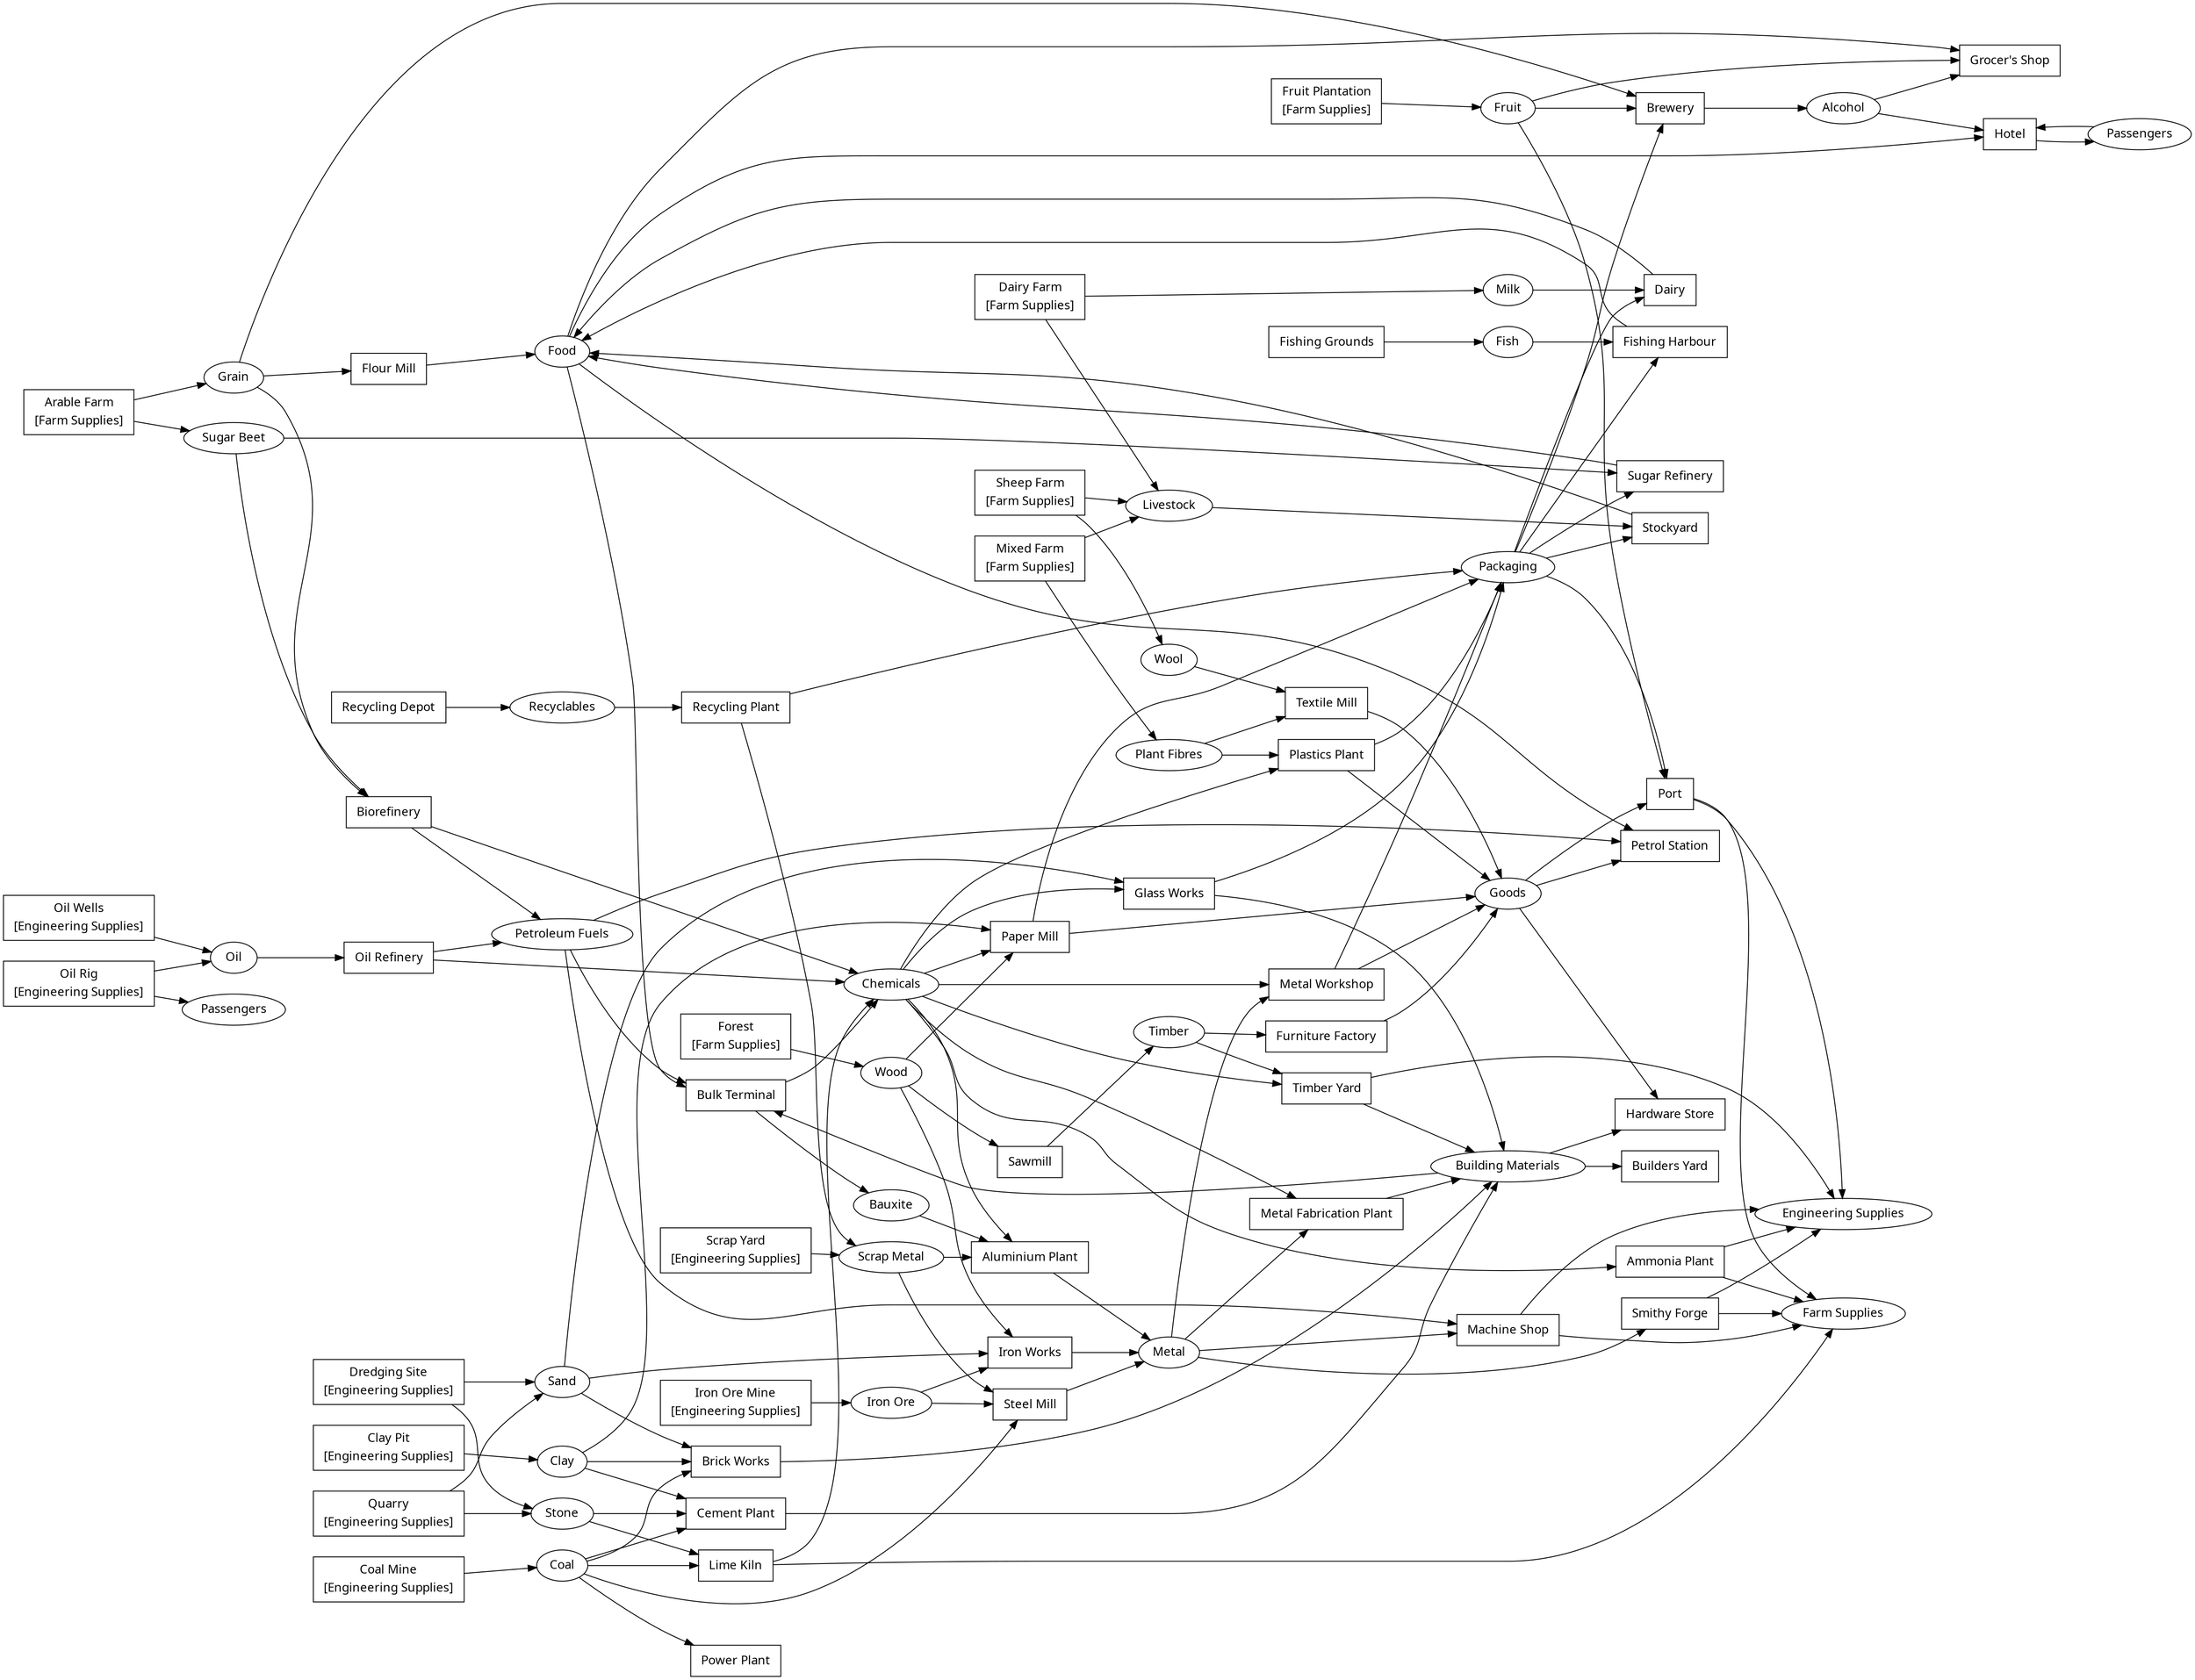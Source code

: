 digraph extreme {
	graph [fname="docs/html/extreme.dot",
		fontname="sans-serif",
		nodesep=0.33,
		rankdir=LR,
		ranksep=0.44,
		stylesheet="static/css/cargoflow_styles.css",
		tooltip=Extreme
	];
	C_alcohol	 [fontname="sans-serif",
		href="cargos.html#alcohol",
		id=alcohol,
		label=Alcohol,
		shape=ellipse,
		target=_top];
	I_food_market	 [fontname="sans-serif",
		href="industries.html#food_market",
		id=food_market,
		label=<
            <table border="0" cellborder="0">
                <tr><td>Grocer's Shop</td></tr>
                
                    
                
                    
                
                    
                
            </table>
        >,
		shape=box,
		target=_top,
		tooltip="Grocer's Shop"];
	C_alcohol -> I_food_market	 [tooltip="Alcohol -> Grocer's Shop",
		weight=3];
	I_hotel	 [fontname="sans-serif",
		href="industries.html#hotel",
		id=hotel,
		label=<
            <table border="0" cellborder="0">
                <tr><td>Hotel</td></tr>
                
                    
                
                    
                
                    
                
            </table>
        >,
		shape=box,
		target=_top,
		tooltip=Hotel];
	C_alcohol -> I_hotel	 [tooltip="Alcohol -> Hotel",
		weight=3];
	C_bauxite	 [fontname="sans-serif",
		href="cargos.html#bauxite",
		id=bauxite,
		label=Bauxite,
		shape=ellipse,
		target=_top];
	I_aluminium_plant	 [fontname="sans-serif",
		href="industries.html#aluminium_plant",
		id=aluminium_plant,
		label=<
            <table border="0" cellborder="0">
                <tr><td>Aluminium Plant</td></tr>
                
                    
                
                    
                
                    
                
            </table>
        >,
		shape=box,
		target=_top,
		tooltip="Aluminium Plant"];
	C_bauxite -> I_aluminium_plant	 [tooltip="Bauxite -> Aluminium Plant",
		weight=3];
	C_building_materials	 [fontname="sans-serif",
		href="cargos.html#building_materials",
		id=building_materials,
		label="Building Materials",
		shape=ellipse,
		target=_top];
	I_builders_yard	 [fontname="sans-serif",
		href="industries.html#builders_yard",
		id=builders_yard,
		label=<
            <table border="0" cellborder="0">
                <tr><td>Builders Yard</td></tr>
                
                    
                
            </table>
        >,
		shape=box,
		target=_top,
		tooltip="Builders Yard"];
	C_building_materials -> I_builders_yard	 [tooltip="Building Materials -> Builders Yard",
		weight=1];
	I_bulk_terminal	 [fontname="sans-serif",
		href="industries.html#bulk_terminal",
		id=bulk_terminal,
		label=<
            <table border="0" cellborder="0">
                <tr><td>Bulk Terminal</td></tr>
                
                    
                
                    
                
                    
                
            </table>
        >,
		shape=box,
		target=_top,
		tooltip="Bulk Terminal"];
	C_building_materials -> I_bulk_terminal	 [tooltip="Building Materials -> Bulk Terminal",
		weight=3];
	I_hardware_store	 [fontname="sans-serif",
		href="industries.html#hardware_store",
		id=hardware_store,
		label=<
            <table border="0" cellborder="0">
                <tr><td>Hardware Store</td></tr>
                
                    
                
                    
                
            </table>
        >,
		shape=box,
		target=_top,
		tooltip="Hardware Store"];
	C_building_materials -> I_hardware_store	 [tooltip="Building Materials -> Hardware Store",
		weight=2];
	C_chemicals	 [fontname="sans-serif",
		href="cargos.html#chemicals",
		id=chemicals,
		label=Chemicals,
		shape=ellipse,
		target=_top];
	C_chemicals -> I_aluminium_plant	 [tooltip="Chemicals -> Aluminium Plant",
		weight=3];
	I_ammonia_plant	 [fontname="sans-serif",
		href="industries.html#ammonia_plant",
		id=ammonia_plant,
		label=<
            <table border="0" cellborder="0">
                <tr><td>Ammonia Plant</td></tr>
                
                    
                
            </table>
        >,
		shape=box,
		target=_top,
		tooltip="Ammonia Plant"];
	C_chemicals -> I_ammonia_plant	 [tooltip="Chemicals -> Ammonia Plant",
		weight=1];
	I_glass_works	 [fontname="sans-serif",
		href="industries.html#glass_works",
		id=glass_works,
		label=<
            <table border="0" cellborder="0">
                <tr><td>Glass Works</td></tr>
                
                    
                
                    
                
            </table>
        >,
		shape=box,
		target=_top,
		tooltip="Glass Works"];
	C_chemicals -> I_glass_works	 [tooltip="Chemicals -> Glass Works",
		weight=2];
	I_metal_fabrication_plant	 [fontname="sans-serif",
		href="industries.html#metal_fabrication_plant",
		id=metal_fabrication_plant,
		label=<
            <table border="0" cellborder="0">
                <tr><td>Metal Fabrication Plant</td></tr>
                
                    
                
                    
                
            </table>
        >,
		shape=box,
		target=_top,
		tooltip="Metal Fabrication Plant"];
	C_chemicals -> I_metal_fabrication_plant	 [tooltip="Chemicals -> Metal Fabrication Plant",
		weight=2];
	I_metal_workshop	 [fontname="sans-serif",
		href="industries.html#metal_workshop",
		id=metal_workshop,
		label=<
            <table border="0" cellborder="0">
                <tr><td>Metal Workshop</td></tr>
                
                    
                
                    
                
            </table>
        >,
		shape=box,
		target=_top,
		tooltip="Metal Workshop"];
	C_chemicals -> I_metal_workshop	 [tooltip="Chemicals -> Metal Workshop",
		weight=2];
	I_paper_mill	 [fontname="sans-serif",
		href="industries.html#paper_mill",
		id=paper_mill,
		label=<
            <table border="0" cellborder="0">
                <tr><td>Paper Mill</td></tr>
                
                    
                
                    
                
                    
                
            </table>
        >,
		shape=box,
		target=_top,
		tooltip="Paper Mill"];
	C_chemicals -> I_paper_mill	 [tooltip="Chemicals -> Paper Mill",
		weight=3];
	I_plastics_plant	 [fontname="sans-serif",
		href="industries.html#plastics_plant",
		id=plastics_plant,
		label=<
            <table border="0" cellborder="0">
                <tr><td>Plastics Plant</td></tr>
                
                    
                
                    
                
            </table>
        >,
		shape=box,
		target=_top,
		tooltip="Plastics Plant"];
	C_chemicals -> I_plastics_plant	 [tooltip="Chemicals -> Plastics Plant",
		weight=2];
	I_lumber_yard	 [fontname="sans-serif",
		href="industries.html#lumber_yard",
		id=lumber_yard,
		label=<
            <table border="0" cellborder="0">
                <tr><td>Timber Yard</td></tr>
                
                    
                
                    
                
            </table>
        >,
		shape=box,
		target=_top,
		tooltip="Timber Yard"];
	C_chemicals -> I_lumber_yard	 [tooltip="Chemicals -> Timber Yard",
		weight=2];
	C_clay	 [fontname="sans-serif",
		href="cargos.html#clay",
		id=clay,
		label=Clay,
		shape=ellipse,
		target=_top];
	I_brick_works	 [fontname="sans-serif",
		href="industries.html#brick_works",
		id=brick_works,
		label=<
            <table border="0" cellborder="0">
                <tr><td>Brick Works</td></tr>
                
                    
                
                    
                
                    
                
            </table>
        >,
		shape=box,
		target=_top,
		tooltip="Brick Works"];
	C_clay -> I_brick_works	 [tooltip="Clay -> Brick Works",
		weight=3];
	I_cement_plant	 [fontname="sans-serif",
		href="industries.html#cement_plant",
		id=cement_plant,
		label=<
            <table border="0" cellborder="0">
                <tr><td>Cement Plant</td></tr>
                
                    
                
                    
                
                    
                
            </table>
        >,
		shape=box,
		target=_top,
		tooltip="Cement Plant"];
	C_clay -> I_cement_plant	 [tooltip="Clay -> Cement Plant",
		weight=3];
	C_clay -> I_paper_mill	 [tooltip="Clay -> Paper Mill",
		weight=3];
	C_coal	 [fontname="sans-serif",
		href="cargos.html#coal",
		id=coal,
		label=Coal,
		shape=ellipse,
		target=_top];
	C_coal -> I_brick_works	 [tooltip="Coal -> Brick Works",
		weight=3];
	C_coal -> I_cement_plant	 [tooltip="Coal -> Cement Plant",
		weight=3];
	I_lime_kiln	 [fontname="sans-serif",
		href="industries.html#lime_kiln",
		id=lime_kiln,
		label=<
            <table border="0" cellborder="0">
                <tr><td>Lime Kiln</td></tr>
                
                    
                
                    
                
            </table>
        >,
		shape=box,
		target=_top,
		tooltip="Lime Kiln"];
	C_coal -> I_lime_kiln	 [tooltip="Coal -> Lime Kiln",
		weight=2];
	I_power_plant	 [fontname="sans-serif",
		href="industries.html#power_plant",
		id=power_plant,
		label=<
            <table border="0" cellborder="0">
                <tr><td>Power Plant</td></tr>
                
                    
                
            </table>
        >,
		shape=box,
		target=_top,
		tooltip="Power Plant"];
	C_coal -> I_power_plant	 [tooltip="Coal -> Power Plant",
		weight=1];
	I_blast_furnace	 [fontname="sans-serif",
		href="industries.html#blast_furnace",
		id=blast_furnace,
		label=<
            <table border="0" cellborder="0">
                <tr><td>Steel Mill</td></tr>
                
                    
                
                    
                
                    
                
            </table>
        >,
		shape=box,
		target=_top,
		tooltip="Steel Mill"];
	C_coal -> I_blast_furnace	 [tooltip="Coal -> Steel Mill",
		weight=3];
	C_engineering_supplies	 [fontname="sans-serif",
		href="cargos.html#engineering_supplies",
		id=engineering_supplies,
		label="Engineering Supplies",
		shape=ellipse,
		target=_top];
	C_farm_supplies	 [fontname="sans-serif",
		href="cargos.html#farm_supplies",
		id=farm_supplies,
		label="Farm Supplies",
		shape=ellipse,
		target=_top];
	C_fish	 [fontname="sans-serif",
		href="cargos.html#fish",
		id=fish,
		label=Fish,
		shape=ellipse,
		target=_top];
	I_fishing_harbour	 [fontname="sans-serif",
		href="industries.html#fishing_harbour",
		id=fishing_harbour,
		label=<
            <table border="0" cellborder="0">
                <tr><td>Fishing Harbour</td></tr>
                
                    
                
                    
                
            </table>
        >,
		shape=box,
		target=_top,
		tooltip="Fishing Harbour"];
	C_fish -> I_fishing_harbour	 [tooltip="Fish -> Fishing Harbour",
		weight=2];
	C_food	 [fontname="sans-serif",
		href="cargos.html#food",
		id=food,
		label=Food,
		shape=ellipse,
		target=_top];
	C_food -> I_bulk_terminal	 [tooltip="Food -> Bulk Terminal",
		weight=3];
	C_food -> I_food_market	 [tooltip="Food -> Grocer's Shop",
		weight=3];
	C_food -> I_hotel	 [tooltip="Food -> Hotel",
		weight=3];
	I_petrol_pump	 [fontname="sans-serif",
		href="industries.html#petrol_pump",
		id=petrol_pump,
		label=<
            <table border="0" cellborder="0">
                <tr><td>Petrol Station</td></tr>
                
                    
                
                    
                
                    
                
            </table>
        >,
		shape=box,
		target=_top,
		tooltip="Petrol Station"];
	C_food -> I_petrol_pump	 [tooltip="Food -> Petrol Station",
		weight=3];
	C_fruits	 [fontname="sans-serif",
		href="cargos.html#fruits",
		id=fruits,
		label=Fruit,
		shape=ellipse,
		target=_top];
	I_brewery	 [fontname="sans-serif",
		href="industries.html#brewery",
		id=brewery,
		label=<
            <table border="0" cellborder="0">
                <tr><td>Brewery</td></tr>
                
                    
                
                    
                
                    
                
            </table>
        >,
		shape=box,
		target=_top,
		tooltip=Brewery];
	C_fruits -> I_brewery	 [tooltip="Fruit -> Brewery",
		weight=3];
	C_fruits -> I_food_market	 [tooltip="Fruit -> Grocer's Shop",
		weight=3];
	I_port	 [fontname="sans-serif",
		href="industries.html#port",
		id=port,
		label=<
            <table border="0" cellborder="0">
                <tr><td>Port</td></tr>
                
                    
                
                    
                
                    
                
            </table>
        >,
		shape=box,
		target=_top,
		tooltip=Port];
	C_fruits -> I_port	 [tooltip="Fruit -> Port",
		weight=3];
	C_goods	 [fontname="sans-serif",
		href="cargos.html#goods",
		id=goods,
		label=Goods,
		shape=ellipse,
		target=_top];
	C_goods -> I_hardware_store	 [tooltip="Goods -> Hardware Store",
		weight=2];
	C_goods -> I_petrol_pump	 [tooltip="Goods -> Petrol Station",
		weight=3];
	C_goods -> I_port	 [tooltip="Goods -> Port",
		weight=3];
	C_grain	 [fontname="sans-serif",
		href="cargos.html#grain",
		id=grain,
		label=Grain,
		shape=ellipse,
		target=_top];
	I_biorefinery	 [fontname="sans-serif",
		href="industries.html#biorefinery",
		id=biorefinery,
		label=<
            <table border="0" cellborder="0">
                <tr><td>Biorefinery</td></tr>
                
                    
                
                    
                
            </table>
        >,
		shape=box,
		target=_top,
		tooltip=Biorefinery];
	C_grain -> I_biorefinery	 [tooltip="Grain -> Biorefinery",
		weight=2];
	C_grain -> I_brewery	 [tooltip="Grain -> Brewery",
		weight=3];
	I_flour_mill	 [fontname="sans-serif",
		href="industries.html#flour_mill",
		id=flour_mill,
		label=<
            <table border="0" cellborder="0">
                <tr><td>Flour Mill</td></tr>
                
                    
                
            </table>
        >,
		shape=box,
		target=_top,
		tooltip="Flour Mill"];
	C_grain -> I_flour_mill	 [tooltip="Grain -> Flour Mill",
		weight=1];
	C_iron_ore	 [fontname="sans-serif",
		href="cargos.html#iron_ore",
		id=iron_ore,
		label="Iron Ore",
		shape=ellipse,
		target=_top];
	I_iron_works	 [fontname="sans-serif",
		href="industries.html#iron_works",
		id=iron_works,
		label=<
            <table border="0" cellborder="0">
                <tr><td>Iron Works</td></tr>
                
                    
                
                    
                
                    
                
            </table>
        >,
		shape=box,
		target=_top,
		tooltip="Iron Works"];
	C_iron_ore -> I_iron_works	 [tooltip="Iron Ore -> Iron Works",
		weight=3];
	C_iron_ore -> I_blast_furnace	 [tooltip="Iron Ore -> Steel Mill",
		weight=3];
	C_livestock	 [fontname="sans-serif",
		href="cargos.html#livestock",
		id=livestock,
		label=Livestock,
		shape=ellipse,
		target=_top];
	I_stockyard	 [fontname="sans-serif",
		href="industries.html#stockyard",
		id=stockyard,
		label=<
            <table border="0" cellborder="0">
                <tr><td>Stockyard</td></tr>
                
                    
                
                    
                
            </table>
        >,
		shape=box,
		target=_top,
		tooltip=Stockyard];
	C_livestock -> I_stockyard	 [tooltip="Livestock -> Stockyard",
		weight=2];
	C_metal	 [fontname="sans-serif",
		href="cargos.html#metal",
		id=metal,
		label=Metal,
		shape=ellipse,
		target=_top];
	I_machine_shop	 [fontname="sans-serif",
		href="industries.html#machine_shop",
		id=machine_shop,
		label=<
            <table border="0" cellborder="0">
                <tr><td>Machine Shop</td></tr>
                
                    
                
                    
                
            </table>
        >,
		shape=box,
		target=_top,
		tooltip="Machine Shop"];
	C_metal -> I_machine_shop	 [tooltip="Metal -> Machine Shop",
		weight=2];
	C_metal -> I_metal_fabrication_plant	 [tooltip="Metal -> Metal Fabrication Plant",
		weight=2];
	C_metal -> I_metal_workshop	 [tooltip="Metal -> Metal Workshop",
		weight=2];
	I_smithy_forge	 [fontname="sans-serif",
		href="industries.html#smithy_forge",
		id=smithy_forge,
		label=<
            <table border="0" cellborder="0">
                <tr><td>Smithy Forge</td></tr>
                
                    
                
            </table>
        >,
		shape=box,
		target=_top,
		tooltip="Smithy Forge"];
	C_metal -> I_smithy_forge	 [tooltip="Metal -> Smithy Forge",
		weight=1];
	C_milk	 [fontname="sans-serif",
		href="cargos.html#milk",
		id=milk,
		label=Milk,
		shape=ellipse,
		target=_top];
	I_dairy	 [fontname="sans-serif",
		href="industries.html#dairy",
		id=dairy,
		label=<
            <table border="0" cellborder="0">
                <tr><td>Dairy</td></tr>
                
                    
                
                    
                
            </table>
        >,
		shape=box,
		target=_top,
		tooltip=Dairy];
	C_milk -> I_dairy	 [tooltip="Milk -> Dairy",
		weight=2];
	C_oil	 [fontname="sans-serif",
		href="cargos.html#oil",
		id=oil,
		label=Oil,
		shape=ellipse,
		target=_top];
	I_oil_refinery	 [fontname="sans-serif",
		href="industries.html#oil_refinery",
		id=oil_refinery,
		label=<
            <table border="0" cellborder="0">
                <tr><td>Oil Refinery</td></tr>
                
                    
                
            </table>
        >,
		shape=box,
		target=_top,
		tooltip="Oil Refinery"];
	C_oil -> I_oil_refinery	 [tooltip="Oil -> Oil Refinery",
		weight=1];
	C_packaging	 [fontname="sans-serif",
		href="cargos.html#packaging",
		id=packaging,
		label=Packaging,
		shape=ellipse,
		target=_top];
	C_packaging -> I_brewery	 [tooltip="Packaging -> Brewery",
		weight=3];
	C_packaging -> I_dairy	 [tooltip="Packaging -> Dairy",
		weight=2];
	C_packaging -> I_fishing_harbour	 [tooltip="Packaging -> Fishing Harbour",
		weight=2];
	C_packaging -> I_port	 [tooltip="Packaging -> Port",
		weight=3];
	C_packaging -> I_stockyard	 [tooltip="Packaging -> Stockyard",
		weight=2];
	I_sugar_refinery	 [fontname="sans-serif",
		href="industries.html#sugar_refinery",
		id=sugar_refinery,
		label=<
            <table border="0" cellborder="0">
                <tr><td>Sugar Refinery</td></tr>
                
                    
                
                    
                
            </table>
        >,
		shape=box,
		target=_top,
		tooltip="Sugar Refinery"];
	C_packaging -> I_sugar_refinery	 [tooltip="Packaging -> Sugar Refinery",
		weight=2];
	C_petrol	 [fontname="sans-serif",
		href="cargos.html#petrol",
		id=petrol,
		label="Petroleum Fuels",
		shape=ellipse,
		target=_top];
	C_petrol -> I_bulk_terminal	 [tooltip="Petroleum Fuels -> Bulk Terminal",
		weight=3];
	C_petrol -> I_machine_shop	 [tooltip="Petroleum Fuels -> Machine Shop",
		weight=2];
	C_petrol -> I_petrol_pump	 [tooltip="Petroleum Fuels -> Petrol Station",
		weight=3];
	C_plant_fibres	 [fontname="sans-serif",
		href="cargos.html#plant_fibres",
		id=plant_fibres,
		label="Plant Fibres",
		shape=ellipse,
		target=_top];
	C_plant_fibres -> I_plastics_plant	 [tooltip="Plant Fibres -> Plastics Plant",
		weight=2];
	I_textile_mill	 [fontname="sans-serif",
		href="industries.html#textile_mill",
		id=textile_mill,
		label=<
            <table border="0" cellborder="0">
                <tr><td>Textile Mill</td></tr>
                
                    
                
                    
                
            </table>
        >,
		shape=box,
		target=_top,
		tooltip="Textile Mill"];
	C_plant_fibres -> I_textile_mill	 [tooltip="Plant Fibres -> Textile Mill",
		weight=2];
	C_recyclables	 [fontname="sans-serif",
		href="cargos.html#recyclables",
		id=recyclables,
		label=Recyclables,
		shape=ellipse,
		target=_top];
	I_recycling_plant	 [fontname="sans-serif",
		href="industries.html#recycling_plant",
		id=recycling_plant,
		label=<
            <table border="0" cellborder="0">
                <tr><td>Recycling Plant</td></tr>
                
                    
                
            </table>
        >,
		shape=box,
		target=_top,
		tooltip="Recycling Plant"];
	C_recyclables -> I_recycling_plant	 [tooltip="Recyclables -> Recycling Plant",
		weight=1];
	C_sand	 [fontname="sans-serif",
		href="cargos.html#sand",
		id=sand,
		label=Sand,
		shape=ellipse,
		target=_top];
	C_sand -> I_brick_works	 [tooltip="Sand -> Brick Works",
		weight=3];
	C_sand -> I_glass_works	 [tooltip="Sand -> Glass Works",
		weight=2];
	C_sand -> I_iron_works	 [tooltip="Sand -> Iron Works",
		weight=3];
	C_scrap_metal	 [fontname="sans-serif",
		href="cargos.html#scrap_metal",
		id=scrap_metal,
		label="Scrap Metal",
		shape=ellipse,
		target=_top];
	C_scrap_metal -> I_aluminium_plant	 [tooltip="Scrap Metal -> Aluminium Plant",
		weight=3];
	C_scrap_metal -> I_blast_furnace	 [tooltip="Scrap Metal -> Steel Mill",
		weight=3];
	C_stone	 [fontname="sans-serif",
		href="cargos.html#stone",
		id=stone,
		label=Stone,
		shape=ellipse,
		target=_top];
	C_stone -> I_cement_plant	 [tooltip="Stone -> Cement Plant",
		weight=3];
	C_stone -> I_lime_kiln	 [tooltip="Stone -> Lime Kiln",
		weight=2];
	C_sugar_beet	 [fontname="sans-serif",
		href="cargos.html#sugar_beet",
		id=sugar_beet,
		label="Sugar Beet",
		shape=ellipse,
		target=_top];
	C_sugar_beet -> I_biorefinery	 [tooltip="Sugar Beet -> Biorefinery",
		weight=2];
	C_sugar_beet -> I_sugar_refinery	 [tooltip="Sugar Beet -> Sugar Refinery",
		weight=2];
	C_lumber	 [fontname="sans-serif",
		href="cargos.html#lumber",
		id=lumber,
		label=Timber,
		shape=ellipse,
		target=_top];
	I_furniture_factory	 [fontname="sans-serif",
		href="industries.html#furniture_factory",
		id=furniture_factory,
		label=<
            <table border="0" cellborder="0">
                <tr><td>Furniture Factory</td></tr>
                
                    
                
            </table>
        >,
		shape=box,
		target=_top,
		tooltip="Furniture Factory"];
	C_lumber -> I_furniture_factory	 [tooltip="Timber -> Furniture Factory",
		weight=1];
	C_lumber -> I_lumber_yard	 [tooltip="Timber -> Timber Yard",
		weight=2];
	C_wood	 [fontname="sans-serif",
		href="cargos.html#wood",
		id=wood,
		label=Wood,
		shape=ellipse,
		target=_top];
	C_wood -> I_iron_works	 [tooltip="Wood -> Iron Works",
		weight=3];
	C_wood -> I_paper_mill	 [tooltip="Wood -> Paper Mill",
		weight=3];
	I_sawmill	 [fontname="sans-serif",
		href="industries.html#sawmill",
		id=sawmill,
		label=<
            <table border="0" cellborder="0">
                <tr><td>Sawmill</td></tr>
                
                    
                
            </table>
        >,
		shape=box,
		target=_top,
		tooltip=Sawmill];
	C_wood -> I_sawmill	 [tooltip="Wood -> Sawmill",
		weight=1];
	C_wool	 [fontname="sans-serif",
		href="cargos.html#wool",
		id=wool,
		label=Wool,
		shape=ellipse,
		target=_top];
	C_wool -> I_textile_mill	 [tooltip="Wool -> Textile Mill",
		weight=2];
	I_aluminium_plant -> C_metal	 [tooltip="Aluminium Plant -> Metal",
		weight=1];
	I_ammonia_plant -> C_engineering_supplies	 [tooltip="Ammonia Plant -> Engineering Supplies",
		weight=2];
	I_ammonia_plant -> C_farm_supplies	 [tooltip="Ammonia Plant -> Farm Supplies",
		weight=2];
	I_arable_farm	 [fontname="sans-serif",
		href="industries.html#arable_farm",
		id=arable_farm,
		label=<
            <table border="0" cellborder="0">
                <tr><td>Arable Farm</td></tr>
                
                    
                        <tr><td>[Farm Supplies]</td></tr>
                    
                
            </table>
        >,
		shape=box,
		target=_top,
		tooltip="Arable Farm"];
	I_arable_farm -> C_grain	 [tooltip="Arable Farm -> Grain",
		weight=2];
	I_arable_farm -> C_sugar_beet	 [tooltip="Arable Farm -> Sugar Beet",
		weight=2];
	I_biorefinery -> C_chemicals	 [tooltip="Biorefinery -> Chemicals",
		weight=2];
	I_biorefinery -> C_petrol	 [tooltip="Biorefinery -> Petroleum Fuels",
		weight=2];
	I_brewery -> C_alcohol	 [tooltip="Brewery -> Alcohol",
		weight=1];
	I_brick_works -> C_building_materials	 [tooltip="Brick Works -> Building Materials",
		weight=1];
	I_bulk_terminal -> C_bauxite	 [tooltip="Bulk Terminal -> Bauxite",
		weight=2];
	I_bulk_terminal -> C_chemicals	 [tooltip="Bulk Terminal -> Chemicals",
		weight=2];
	I_cement_plant -> C_building_materials	 [tooltip="Cement Plant -> Building Materials",
		weight=1];
	I_clay_pit	 [fontname="sans-serif",
		href="industries.html#clay_pit",
		id=clay_pit,
		label=<
            <table border="0" cellborder="0">
                <tr><td>Clay Pit</td></tr>
                
                    
                        <tr><td>[Engineering Supplies]</td></tr>
                    
                
            </table>
        >,
		shape=box,
		target=_top,
		tooltip="Clay Pit"];
	I_clay_pit -> C_clay	 [tooltip="Clay Pit -> Clay",
		weight=1];
	I_coal_mine	 [fontname="sans-serif",
		href="industries.html#coal_mine",
		id=coal_mine,
		label=<
            <table border="0" cellborder="0">
                <tr><td>Coal Mine</td></tr>
                
                    
                        <tr><td>[Engineering Supplies]</td></tr>
                    
                
            </table>
        >,
		shape=box,
		target=_top,
		tooltip="Coal Mine"];
	I_coal_mine -> C_coal	 [tooltip="Coal Mine -> Coal",
		weight=1];
	I_dairy -> C_food	 [tooltip="Dairy -> Food",
		weight=1];
	I_dairy_farm	 [fontname="sans-serif",
		href="industries.html#dairy_farm",
		id=dairy_farm,
		label=<
            <table border="0" cellborder="0">
                <tr><td>Dairy Farm</td></tr>
                
                    
                        <tr><td>[Farm Supplies]</td></tr>
                    
                
            </table>
        >,
		shape=box,
		target=_top,
		tooltip="Dairy Farm"];
	I_dairy_farm -> C_livestock	 [tooltip="Dairy Farm -> Livestock",
		weight=2];
	I_dairy_farm -> C_milk	 [tooltip="Dairy Farm -> Milk",
		weight=2];
	I_dredging_site	 [fontname="sans-serif",
		href="industries.html#dredging_site",
		id=dredging_site,
		label=<
            <table border="0" cellborder="0">
                <tr><td>Dredging Site</td></tr>
                
                    
                        <tr><td>[Engineering Supplies]</td></tr>
                    
                
            </table>
        >,
		shape=box,
		target=_top,
		tooltip="Dredging Site"];
	I_dredging_site -> C_sand	 [tooltip="Dredging Site -> Sand",
		weight=2];
	I_dredging_site -> C_stone	 [tooltip="Dredging Site -> Stone",
		weight=2];
	I_fishing_grounds	 [fontname="sans-serif",
		href="industries.html#fishing_grounds",
		id=fishing_grounds,
		label=<
            <table border="0" cellborder="0">
                <tr><td>Fishing Grounds</td></tr>
                
            </table>
        >,
		shape=box,
		target=_top,
		tooltip="Fishing Grounds"];
	I_fishing_grounds -> C_fish	 [tooltip="Fishing Grounds -> Fish",
		weight=1];
	I_fishing_harbour -> C_food	 [tooltip="Fishing Harbour -> Food",
		weight=1];
	I_flour_mill -> C_food	 [tooltip="Flour Mill -> Food",
		weight=1];
	I_forest	 [fontname="sans-serif",
		href="industries.html#forest",
		id=forest,
		label=<
            <table border="0" cellborder="0">
                <tr><td>Forest</td></tr>
                
                    
                        <tr><td>[Farm Supplies]</td></tr>
                    
                
            </table>
        >,
		shape=box,
		target=_top,
		tooltip=Forest];
	I_forest -> C_wood	 [tooltip="Forest -> Wood",
		weight=1];
	I_fruit_plantation	 [fontname="sans-serif",
		href="industries.html#fruit_plantation",
		id=fruit_plantation,
		label=<
            <table border="0" cellborder="0">
                <tr><td>Fruit Plantation</td></tr>
                
                    
                        <tr><td>[Farm Supplies]</td></tr>
                    
                
            </table>
        >,
		shape=box,
		target=_top,
		tooltip="Fruit Plantation"];
	I_fruit_plantation -> C_fruits	 [tooltip="Fruit Plantation -> Fruit",
		weight=1];
	I_furniture_factory -> C_goods	 [tooltip="Furniture Factory -> Goods",
		weight=1];
	I_glass_works -> C_building_materials	 [tooltip="Glass Works -> Building Materials",
		weight=2];
	I_glass_works -> C_packaging	 [tooltip="Glass Works -> Packaging",
		weight=2];
	CI_hotel_passengers	 [fontname="sans-serif",
		href="cargos.html#passengers",
		id=passengers,
		label=Passengers,
		shape=ellipse,
		target=_top];
	I_hotel -> CI_hotel_passengers	 [tooltip="Hotel -> Passengers"];
	CI_hotel_passengers -> I_hotel	 [tooltip="Passengers -> Hotel"];
	I_iron_ore_mine	 [fontname="sans-serif",
		href="industries.html#iron_ore_mine",
		id=iron_ore_mine,
		label=<
            <table border="0" cellborder="0">
                <tr><td>Iron Ore Mine</td></tr>
                
                    
                        <tr><td>[Engineering Supplies]</td></tr>
                    
                
            </table>
        >,
		shape=box,
		target=_top,
		tooltip="Iron Ore Mine"];
	I_iron_ore_mine -> C_iron_ore	 [tooltip="Iron Ore Mine -> Iron Ore",
		weight=1];
	I_iron_works -> C_metal	 [tooltip="Iron Works -> Metal",
		weight=1];
	I_lime_kiln -> C_chemicals	 [tooltip="Lime Kiln -> Chemicals",
		weight=2];
	I_lime_kiln -> C_farm_supplies	 [tooltip="Lime Kiln -> Farm Supplies",
		weight=2];
	I_machine_shop -> C_engineering_supplies	 [tooltip="Machine Shop -> Engineering Supplies",
		weight=2];
	I_machine_shop -> C_farm_supplies	 [tooltip="Machine Shop -> Farm Supplies",
		weight=2];
	I_metal_fabrication_plant -> C_building_materials	 [tooltip="Metal Fabrication Plant -> Building Materials",
		weight=1];
	I_metal_workshop -> C_goods	 [tooltip="Metal Workshop -> Goods",
		weight=2];
	I_metal_workshop -> C_packaging	 [tooltip="Metal Workshop -> Packaging",
		weight=2];
	I_mixed_farm	 [fontname="sans-serif",
		href="industries.html#mixed_farm",
		id=mixed_farm,
		label=<
            <table border="0" cellborder="0">
                <tr><td>Mixed Farm</td></tr>
                
                    
                        <tr><td>[Farm Supplies]</td></tr>
                    
                
            </table>
        >,
		shape=box,
		target=_top,
		tooltip="Mixed Farm"];
	I_mixed_farm -> C_livestock	 [tooltip="Mixed Farm -> Livestock",
		weight=2];
	I_mixed_farm -> C_plant_fibres	 [tooltip="Mixed Farm -> Plant Fibres",
		weight=2];
	I_oil_refinery -> C_chemicals	 [tooltip="Oil Refinery -> Chemicals",
		weight=2];
	I_oil_refinery -> C_petrol	 [tooltip="Oil Refinery -> Petroleum Fuels",
		weight=2];
	I_oil_rig	 [fontname="sans-serif",
		href="industries.html#oil_rig",
		id=oil_rig,
		label=<
            <table border="0" cellborder="0">
                <tr><td>Oil Rig</td></tr>
                
                    
                        <tr><td>[Engineering Supplies]</td></tr>
                    
                
            </table>
        >,
		shape=box,
		target=_top,
		tooltip="Oil Rig"];
	I_oil_rig -> C_oil	 [tooltip="Oil Rig -> Oil",
		weight=2];
	CI_oil_rig_passengers	 [fontname="sans-serif",
		href="cargos.html#passengers",
		id=passengers,
		label=Passengers,
		shape=ellipse,
		target=_top];
	I_oil_rig -> CI_oil_rig_passengers	 [tooltip="Oil Rig -> Passengers"];
	I_oil_wells	 [fontname="sans-serif",
		href="industries.html#oil_wells",
		id=oil_wells,
		label=<
            <table border="0" cellborder="0">
                <tr><td>Oil Wells</td></tr>
                
                    
                        <tr><td>[Engineering Supplies]</td></tr>
                    
                
            </table>
        >,
		shape=box,
		target=_top,
		tooltip="Oil Wells"];
	I_oil_wells -> C_oil	 [tooltip="Oil Wells -> Oil",
		weight=1];
	I_paper_mill -> C_goods	 [tooltip="Paper Mill -> Goods",
		weight=2];
	I_paper_mill -> C_packaging	 [tooltip="Paper Mill -> Packaging",
		weight=2];
	I_plastics_plant -> C_goods	 [tooltip="Plastics Plant -> Goods",
		weight=2];
	I_plastics_plant -> C_packaging	 [tooltip="Plastics Plant -> Packaging",
		weight=2];
	I_port -> C_engineering_supplies	 [tooltip="Port -> Engineering Supplies",
		weight=2];
	I_port -> C_farm_supplies	 [tooltip="Port -> Farm Supplies",
		weight=2];
	I_quarry	 [fontname="sans-serif",
		href="industries.html#quarry",
		id=quarry,
		label=<
            <table border="0" cellborder="0">
                <tr><td>Quarry</td></tr>
                
                    
                        <tr><td>[Engineering Supplies]</td></tr>
                    
                
            </table>
        >,
		shape=box,
		target=_top,
		tooltip=Quarry];
	I_quarry -> C_sand	 [tooltip="Quarry -> Sand",
		weight=2];
	I_quarry -> C_stone	 [tooltip="Quarry -> Stone",
		weight=2];
	I_recycling_depot	 [fontname="sans-serif",
		href="industries.html#recycling_depot",
		id=recycling_depot,
		label=<
            <table border="0" cellborder="0">
                <tr><td>Recycling Depot</td></tr>
                
            </table>
        >,
		shape=box,
		target=_top,
		tooltip="Recycling Depot"];
	I_recycling_depot -> C_recyclables	 [tooltip="Recycling Depot -> Recyclables",
		weight=1];
	I_recycling_plant -> C_packaging	 [tooltip="Recycling Plant -> Packaging",
		weight=2];
	I_recycling_plant -> C_scrap_metal	 [tooltip="Recycling Plant -> Scrap Metal",
		weight=2];
	I_sawmill -> C_lumber	 [tooltip="Sawmill -> Timber",
		weight=1];
	I_junk_yard	 [fontname="sans-serif",
		href="industries.html#junk_yard",
		id=junk_yard,
		label=<
            <table border="0" cellborder="0">
                <tr><td>Scrap Yard</td></tr>
                
                    
                        <tr><td>[Engineering Supplies]</td></tr>
                    
                
            </table>
        >,
		shape=box,
		target=_top,
		tooltip="Scrap Yard"];
	I_junk_yard -> C_scrap_metal	 [tooltip="Scrap Yard -> Scrap Metal",
		weight=1];
	I_sheep_farm	 [fontname="sans-serif",
		href="industries.html#sheep_farm",
		id=sheep_farm,
		label=<
            <table border="0" cellborder="0">
                <tr><td>Sheep Farm</td></tr>
                
                    
                        <tr><td>[Farm Supplies]</td></tr>
                    
                
            </table>
        >,
		shape=box,
		target=_top,
		tooltip="Sheep Farm"];
	I_sheep_farm -> C_livestock	 [tooltip="Sheep Farm -> Livestock",
		weight=2];
	I_sheep_farm -> C_wool	 [tooltip="Sheep Farm -> Wool",
		weight=2];
	I_smithy_forge -> C_engineering_supplies	 [tooltip="Smithy Forge -> Engineering Supplies",
		weight=2];
	I_smithy_forge -> C_farm_supplies	 [tooltip="Smithy Forge -> Farm Supplies",
		weight=2];
	I_blast_furnace -> C_metal	 [tooltip="Steel Mill -> Metal",
		weight=1];
	I_stockyard -> C_food	 [tooltip="Stockyard -> Food",
		weight=1];
	I_sugar_refinery -> C_food	 [tooltip="Sugar Refinery -> Food",
		weight=1];
	I_textile_mill -> C_goods	 [tooltip="Textile Mill -> Goods",
		weight=1];
	I_lumber_yard -> C_building_materials	 [tooltip="Timber Yard -> Building Materials",
		weight=2];
	I_lumber_yard -> C_engineering_supplies	 [tooltip="Timber Yard -> Engineering Supplies",
		weight=2];
}
